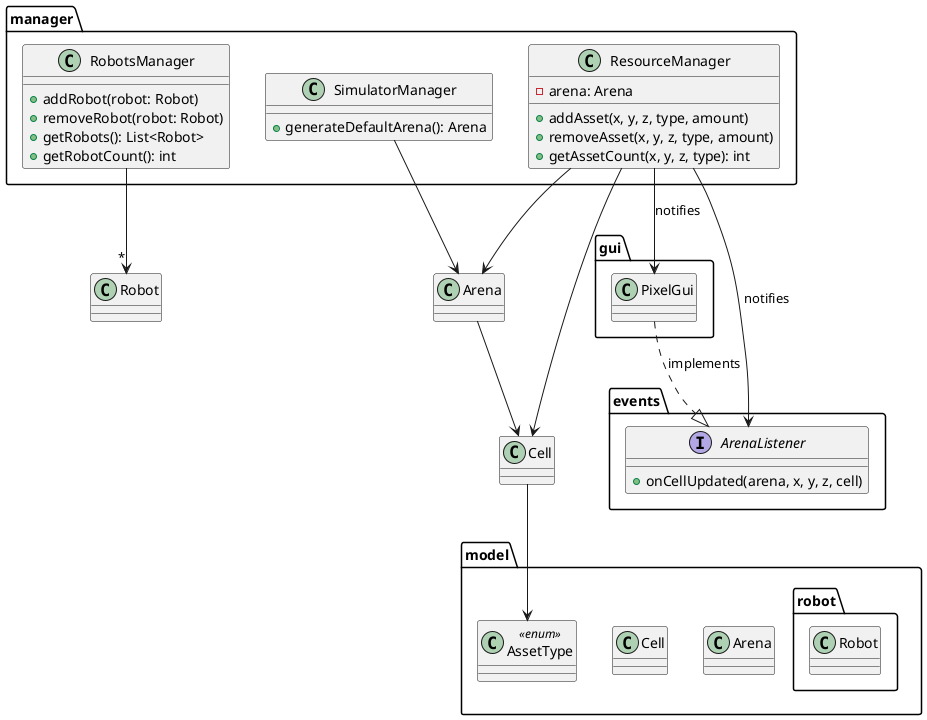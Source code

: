 @startuml
' Overview of manager package and related interactions

package "manager" {
  class RobotsManager {
    + addRobot(robot: Robot)
    + removeRobot(robot: Robot)
    + getRobots(): List<Robot>
    + getRobotCount(): int
  }
  class ResourceManager {
    - arena: Arena
    + addAsset(x, y, z, type, amount)
    + removeAsset(x, y, z, type, amount)
    + getAssetCount(x, y, z, type): int
  }
  class SimulatorManager {
    + generateDefaultArena(): Arena
  }
}

RobotsManager --> "*" Robot
ResourceManager --> Arena
ResourceManager --> Cell
SimulatorManager --> Arena

package "model" {
  class Arena
  class Cell
  class AssetType <<enum>>
}
Arena --> Cell
Cell --> AssetType

package "model.robot" {
  class Robot
}

package "gui" {
  class PixelGui
}

package "events" {
  interface ArenaListener {
    + onCellUpdated(arena, x, y, z, cell)
  }
}

PixelGui ..|> ArenaListener : implements
ResourceManager --> ArenaListener : notifies
ResourceManager --> PixelGui : notifies

@enduml

